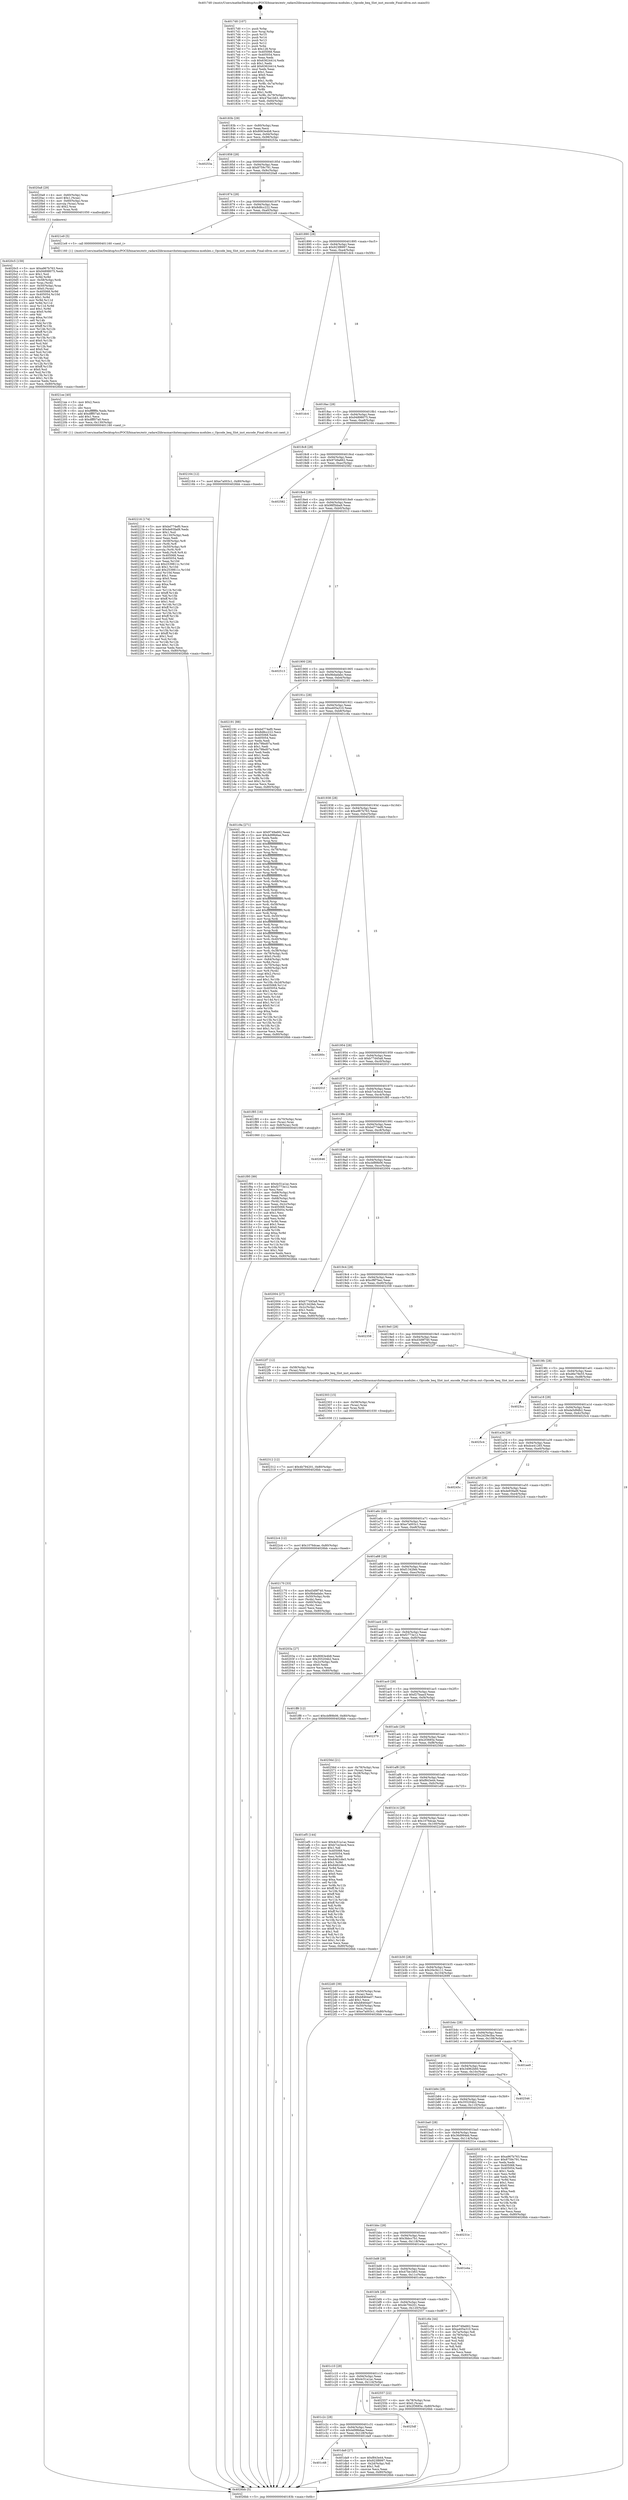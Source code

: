 digraph "0x4017d0" {
  label = "0x4017d0 (/mnt/c/Users/mathe/Desktop/tcc/POCII/binaries/extr_radare2librasmarchxtensagnuxtensa-modules.c_Opcode_beq_Slot_inst_encode_Final-ollvm.out::main(0))"
  labelloc = "t"
  node[shape=record]

  Entry [label="",width=0.3,height=0.3,shape=circle,fillcolor=black,style=filled]
  "0x40183b" [label="{
     0x40183b [29]\l
     | [instrs]\l
     &nbsp;&nbsp;0x40183b \<+3\>: mov -0x80(%rbp),%eax\l
     &nbsp;&nbsp;0x40183e \<+2\>: mov %eax,%ecx\l
     &nbsp;&nbsp;0x401840 \<+6\>: sub $0x8063e4b8,%ecx\l
     &nbsp;&nbsp;0x401846 \<+6\>: mov %eax,-0x94(%rbp)\l
     &nbsp;&nbsp;0x40184c \<+6\>: mov %ecx,-0x98(%rbp)\l
     &nbsp;&nbsp;0x401852 \<+6\>: je 000000000040253a \<main+0xd6a\>\l
  }"]
  "0x40253a" [label="{
     0x40253a\l
  }", style=dashed]
  "0x401858" [label="{
     0x401858 [28]\l
     | [instrs]\l
     &nbsp;&nbsp;0x401858 \<+5\>: jmp 000000000040185d \<main+0x8d\>\l
     &nbsp;&nbsp;0x40185d \<+6\>: mov -0x94(%rbp),%eax\l
     &nbsp;&nbsp;0x401863 \<+5\>: sub $0x8759c791,%eax\l
     &nbsp;&nbsp;0x401868 \<+6\>: mov %eax,-0x9c(%rbp)\l
     &nbsp;&nbsp;0x40186e \<+6\>: je 00000000004020a8 \<main+0x8d8\>\l
  }"]
  Exit [label="",width=0.3,height=0.3,shape=circle,fillcolor=black,style=filled,peripheries=2]
  "0x4020a8" [label="{
     0x4020a8 [29]\l
     | [instrs]\l
     &nbsp;&nbsp;0x4020a8 \<+4\>: mov -0x60(%rbp),%rax\l
     &nbsp;&nbsp;0x4020ac \<+6\>: movl $0x1,(%rax)\l
     &nbsp;&nbsp;0x4020b2 \<+4\>: mov -0x60(%rbp),%rax\l
     &nbsp;&nbsp;0x4020b6 \<+3\>: movslq (%rax),%rax\l
     &nbsp;&nbsp;0x4020b9 \<+4\>: shl $0x2,%rax\l
     &nbsp;&nbsp;0x4020bd \<+3\>: mov %rax,%rdi\l
     &nbsp;&nbsp;0x4020c0 \<+5\>: call 0000000000401050 \<malloc@plt\>\l
     | [calls]\l
     &nbsp;&nbsp;0x401050 \{1\} (unknown)\l
  }"]
  "0x401874" [label="{
     0x401874 [28]\l
     | [instrs]\l
     &nbsp;&nbsp;0x401874 \<+5\>: jmp 0000000000401879 \<main+0xa9\>\l
     &nbsp;&nbsp;0x401879 \<+6\>: mov -0x94(%rbp),%eax\l
     &nbsp;&nbsp;0x40187f \<+5\>: sub $0x8d8cc222,%eax\l
     &nbsp;&nbsp;0x401884 \<+6\>: mov %eax,-0xa0(%rbp)\l
     &nbsp;&nbsp;0x40188a \<+6\>: je 00000000004021e9 \<main+0xa19\>\l
  }"]
  "0x402312" [label="{
     0x402312 [12]\l
     | [instrs]\l
     &nbsp;&nbsp;0x402312 \<+7\>: movl $0x4b794201,-0x80(%rbp)\l
     &nbsp;&nbsp;0x402319 \<+5\>: jmp 00000000004026bb \<main+0xeeb\>\l
  }"]
  "0x4021e9" [label="{
     0x4021e9 [5]\l
     | [instrs]\l
     &nbsp;&nbsp;0x4021e9 \<+5\>: call 0000000000401160 \<next_i\>\l
     | [calls]\l
     &nbsp;&nbsp;0x401160 \{1\} (/mnt/c/Users/mathe/Desktop/tcc/POCII/binaries/extr_radare2librasmarchxtensagnuxtensa-modules.c_Opcode_beq_Slot_inst_encode_Final-ollvm.out::next_i)\l
  }"]
  "0x401890" [label="{
     0x401890 [28]\l
     | [instrs]\l
     &nbsp;&nbsp;0x401890 \<+5\>: jmp 0000000000401895 \<main+0xc5\>\l
     &nbsp;&nbsp;0x401895 \<+6\>: mov -0x94(%rbp),%eax\l
     &nbsp;&nbsp;0x40189b \<+5\>: sub $0x923f8997,%eax\l
     &nbsp;&nbsp;0x4018a0 \<+6\>: mov %eax,-0xa4(%rbp)\l
     &nbsp;&nbsp;0x4018a6 \<+6\>: je 0000000000401dc4 \<main+0x5f4\>\l
  }"]
  "0x402303" [label="{
     0x402303 [15]\l
     | [instrs]\l
     &nbsp;&nbsp;0x402303 \<+4\>: mov -0x58(%rbp),%rax\l
     &nbsp;&nbsp;0x402307 \<+3\>: mov (%rax),%rax\l
     &nbsp;&nbsp;0x40230a \<+3\>: mov %rax,%rdi\l
     &nbsp;&nbsp;0x40230d \<+5\>: call 0000000000401030 \<free@plt\>\l
     | [calls]\l
     &nbsp;&nbsp;0x401030 \{1\} (unknown)\l
  }"]
  "0x401dc4" [label="{
     0x401dc4\l
  }", style=dashed]
  "0x4018ac" [label="{
     0x4018ac [28]\l
     | [instrs]\l
     &nbsp;&nbsp;0x4018ac \<+5\>: jmp 00000000004018b1 \<main+0xe1\>\l
     &nbsp;&nbsp;0x4018b1 \<+6\>: mov -0x94(%rbp),%eax\l
     &nbsp;&nbsp;0x4018b7 \<+5\>: sub $0x94898075,%eax\l
     &nbsp;&nbsp;0x4018bc \<+6\>: mov %eax,-0xa8(%rbp)\l
     &nbsp;&nbsp;0x4018c2 \<+6\>: je 0000000000402164 \<main+0x994\>\l
  }"]
  "0x402216" [label="{
     0x402216 [174]\l
     | [instrs]\l
     &nbsp;&nbsp;0x402216 \<+5\>: mov $0xbd774ef0,%ecx\l
     &nbsp;&nbsp;0x40221b \<+5\>: mov $0xde93fad9,%edx\l
     &nbsp;&nbsp;0x402220 \<+3\>: mov $0x1,%sil\l
     &nbsp;&nbsp;0x402223 \<+6\>: mov -0x130(%rbp),%edi\l
     &nbsp;&nbsp;0x402229 \<+3\>: imul %eax,%edi\l
     &nbsp;&nbsp;0x40222c \<+4\>: mov -0x58(%rbp),%r8\l
     &nbsp;&nbsp;0x402230 \<+3\>: mov (%r8),%r8\l
     &nbsp;&nbsp;0x402233 \<+4\>: mov -0x50(%rbp),%r9\l
     &nbsp;&nbsp;0x402237 \<+3\>: movslq (%r9),%r9\l
     &nbsp;&nbsp;0x40223a \<+4\>: mov %edi,(%r8,%r9,4)\l
     &nbsp;&nbsp;0x40223e \<+7\>: mov 0x405068,%eax\l
     &nbsp;&nbsp;0x402245 \<+7\>: mov 0x405054,%edi\l
     &nbsp;&nbsp;0x40224c \<+3\>: mov %eax,%r10d\l
     &nbsp;&nbsp;0x40224f \<+7\>: sub $0x2539811c,%r10d\l
     &nbsp;&nbsp;0x402256 \<+4\>: sub $0x1,%r10d\l
     &nbsp;&nbsp;0x40225a \<+7\>: add $0x2539811c,%r10d\l
     &nbsp;&nbsp;0x402261 \<+4\>: imul %r10d,%eax\l
     &nbsp;&nbsp;0x402265 \<+3\>: and $0x1,%eax\l
     &nbsp;&nbsp;0x402268 \<+3\>: cmp $0x0,%eax\l
     &nbsp;&nbsp;0x40226b \<+4\>: sete %r11b\l
     &nbsp;&nbsp;0x40226f \<+3\>: cmp $0xa,%edi\l
     &nbsp;&nbsp;0x402272 \<+3\>: setl %bl\l
     &nbsp;&nbsp;0x402275 \<+3\>: mov %r11b,%r14b\l
     &nbsp;&nbsp;0x402278 \<+4\>: xor $0xff,%r14b\l
     &nbsp;&nbsp;0x40227c \<+3\>: mov %bl,%r15b\l
     &nbsp;&nbsp;0x40227f \<+4\>: xor $0xff,%r15b\l
     &nbsp;&nbsp;0x402283 \<+4\>: xor $0x1,%sil\l
     &nbsp;&nbsp;0x402287 \<+3\>: mov %r14b,%r12b\l
     &nbsp;&nbsp;0x40228a \<+4\>: and $0xff,%r12b\l
     &nbsp;&nbsp;0x40228e \<+3\>: and %sil,%r11b\l
     &nbsp;&nbsp;0x402291 \<+3\>: mov %r15b,%r13b\l
     &nbsp;&nbsp;0x402294 \<+4\>: and $0xff,%r13b\l
     &nbsp;&nbsp;0x402298 \<+3\>: and %sil,%bl\l
     &nbsp;&nbsp;0x40229b \<+3\>: or %r11b,%r12b\l
     &nbsp;&nbsp;0x40229e \<+3\>: or %bl,%r13b\l
     &nbsp;&nbsp;0x4022a1 \<+3\>: xor %r13b,%r12b\l
     &nbsp;&nbsp;0x4022a4 \<+3\>: or %r15b,%r14b\l
     &nbsp;&nbsp;0x4022a7 \<+4\>: xor $0xff,%r14b\l
     &nbsp;&nbsp;0x4022ab \<+4\>: or $0x1,%sil\l
     &nbsp;&nbsp;0x4022af \<+3\>: and %sil,%r14b\l
     &nbsp;&nbsp;0x4022b2 \<+3\>: or %r14b,%r12b\l
     &nbsp;&nbsp;0x4022b5 \<+4\>: test $0x1,%r12b\l
     &nbsp;&nbsp;0x4022b9 \<+3\>: cmovne %edx,%ecx\l
     &nbsp;&nbsp;0x4022bc \<+3\>: mov %ecx,-0x80(%rbp)\l
     &nbsp;&nbsp;0x4022bf \<+5\>: jmp 00000000004026bb \<main+0xeeb\>\l
  }"]
  "0x402164" [label="{
     0x402164 [12]\l
     | [instrs]\l
     &nbsp;&nbsp;0x402164 \<+7\>: movl $0xe7a003c1,-0x80(%rbp)\l
     &nbsp;&nbsp;0x40216b \<+5\>: jmp 00000000004026bb \<main+0xeeb\>\l
  }"]
  "0x4018c8" [label="{
     0x4018c8 [28]\l
     | [instrs]\l
     &nbsp;&nbsp;0x4018c8 \<+5\>: jmp 00000000004018cd \<main+0xfd\>\l
     &nbsp;&nbsp;0x4018cd \<+6\>: mov -0x94(%rbp),%eax\l
     &nbsp;&nbsp;0x4018d3 \<+5\>: sub $0x9749a662,%eax\l
     &nbsp;&nbsp;0x4018d8 \<+6\>: mov %eax,-0xac(%rbp)\l
     &nbsp;&nbsp;0x4018de \<+6\>: je 0000000000402582 \<main+0xdb2\>\l
  }"]
  "0x4021ee" [label="{
     0x4021ee [40]\l
     | [instrs]\l
     &nbsp;&nbsp;0x4021ee \<+5\>: mov $0x2,%ecx\l
     &nbsp;&nbsp;0x4021f3 \<+1\>: cltd\l
     &nbsp;&nbsp;0x4021f4 \<+2\>: idiv %ecx\l
     &nbsp;&nbsp;0x4021f6 \<+6\>: imul $0xfffffffe,%edx,%ecx\l
     &nbsp;&nbsp;0x4021fc \<+6\>: add $0xdfff07a0,%ecx\l
     &nbsp;&nbsp;0x402202 \<+3\>: add $0x1,%ecx\l
     &nbsp;&nbsp;0x402205 \<+6\>: sub $0xdfff07a0,%ecx\l
     &nbsp;&nbsp;0x40220b \<+6\>: mov %ecx,-0x130(%rbp)\l
     &nbsp;&nbsp;0x402211 \<+5\>: call 0000000000401160 \<next_i\>\l
     | [calls]\l
     &nbsp;&nbsp;0x401160 \{1\} (/mnt/c/Users/mathe/Desktop/tcc/POCII/binaries/extr_radare2librasmarchxtensagnuxtensa-modules.c_Opcode_beq_Slot_inst_encode_Final-ollvm.out::next_i)\l
  }"]
  "0x402582" [label="{
     0x402582\l
  }", style=dashed]
  "0x4018e4" [label="{
     0x4018e4 [28]\l
     | [instrs]\l
     &nbsp;&nbsp;0x4018e4 \<+5\>: jmp 00000000004018e9 \<main+0x119\>\l
     &nbsp;&nbsp;0x4018e9 \<+6\>: mov -0x94(%rbp),%eax\l
     &nbsp;&nbsp;0x4018ef \<+5\>: sub $0x98f5bba9,%eax\l
     &nbsp;&nbsp;0x4018f4 \<+6\>: mov %eax,-0xb0(%rbp)\l
     &nbsp;&nbsp;0x4018fa \<+6\>: je 0000000000402513 \<main+0xd43\>\l
  }"]
  "0x4020c5" [label="{
     0x4020c5 [159]\l
     | [instrs]\l
     &nbsp;&nbsp;0x4020c5 \<+5\>: mov $0xa967b763,%ecx\l
     &nbsp;&nbsp;0x4020ca \<+5\>: mov $0x94898075,%edx\l
     &nbsp;&nbsp;0x4020cf \<+3\>: mov $0x1,%sil\l
     &nbsp;&nbsp;0x4020d2 \<+3\>: xor %r8d,%r8d\l
     &nbsp;&nbsp;0x4020d5 \<+4\>: mov -0x58(%rbp),%rdi\l
     &nbsp;&nbsp;0x4020d9 \<+3\>: mov %rax,(%rdi)\l
     &nbsp;&nbsp;0x4020dc \<+4\>: mov -0x50(%rbp),%rax\l
     &nbsp;&nbsp;0x4020e0 \<+6\>: movl $0x0,(%rax)\l
     &nbsp;&nbsp;0x4020e6 \<+8\>: mov 0x405068,%r9d\l
     &nbsp;&nbsp;0x4020ee \<+8\>: mov 0x405054,%r10d\l
     &nbsp;&nbsp;0x4020f6 \<+4\>: sub $0x1,%r8d\l
     &nbsp;&nbsp;0x4020fa \<+3\>: mov %r9d,%r11d\l
     &nbsp;&nbsp;0x4020fd \<+3\>: add %r8d,%r11d\l
     &nbsp;&nbsp;0x402100 \<+4\>: imul %r11d,%r9d\l
     &nbsp;&nbsp;0x402104 \<+4\>: and $0x1,%r9d\l
     &nbsp;&nbsp;0x402108 \<+4\>: cmp $0x0,%r9d\l
     &nbsp;&nbsp;0x40210c \<+3\>: sete %bl\l
     &nbsp;&nbsp;0x40210f \<+4\>: cmp $0xa,%r10d\l
     &nbsp;&nbsp;0x402113 \<+4\>: setl %r14b\l
     &nbsp;&nbsp;0x402117 \<+3\>: mov %bl,%r15b\l
     &nbsp;&nbsp;0x40211a \<+4\>: xor $0xff,%r15b\l
     &nbsp;&nbsp;0x40211e \<+3\>: mov %r14b,%r12b\l
     &nbsp;&nbsp;0x402121 \<+4\>: xor $0xff,%r12b\l
     &nbsp;&nbsp;0x402125 \<+4\>: xor $0x0,%sil\l
     &nbsp;&nbsp;0x402129 \<+3\>: mov %r15b,%r13b\l
     &nbsp;&nbsp;0x40212c \<+4\>: and $0x0,%r13b\l
     &nbsp;&nbsp;0x402130 \<+3\>: and %sil,%bl\l
     &nbsp;&nbsp;0x402133 \<+3\>: mov %r12b,%al\l
     &nbsp;&nbsp;0x402136 \<+2\>: and $0x0,%al\l
     &nbsp;&nbsp;0x402138 \<+3\>: and %sil,%r14b\l
     &nbsp;&nbsp;0x40213b \<+3\>: or %bl,%r13b\l
     &nbsp;&nbsp;0x40213e \<+3\>: or %r14b,%al\l
     &nbsp;&nbsp;0x402141 \<+3\>: xor %al,%r13b\l
     &nbsp;&nbsp;0x402144 \<+3\>: or %r12b,%r15b\l
     &nbsp;&nbsp;0x402147 \<+4\>: xor $0xff,%r15b\l
     &nbsp;&nbsp;0x40214b \<+4\>: or $0x0,%sil\l
     &nbsp;&nbsp;0x40214f \<+3\>: and %sil,%r15b\l
     &nbsp;&nbsp;0x402152 \<+3\>: or %r15b,%r13b\l
     &nbsp;&nbsp;0x402155 \<+4\>: test $0x1,%r13b\l
     &nbsp;&nbsp;0x402159 \<+3\>: cmovne %edx,%ecx\l
     &nbsp;&nbsp;0x40215c \<+3\>: mov %ecx,-0x80(%rbp)\l
     &nbsp;&nbsp;0x40215f \<+5\>: jmp 00000000004026bb \<main+0xeeb\>\l
  }"]
  "0x402513" [label="{
     0x402513\l
  }", style=dashed]
  "0x401900" [label="{
     0x401900 [28]\l
     | [instrs]\l
     &nbsp;&nbsp;0x401900 \<+5\>: jmp 0000000000401905 \<main+0x135\>\l
     &nbsp;&nbsp;0x401905 \<+6\>: mov -0x94(%rbp),%eax\l
     &nbsp;&nbsp;0x40190b \<+5\>: sub $0x9bdadabc,%eax\l
     &nbsp;&nbsp;0x401910 \<+6\>: mov %eax,-0xb4(%rbp)\l
     &nbsp;&nbsp;0x401916 \<+6\>: je 0000000000402191 \<main+0x9c1\>\l
  }"]
  "0x401f95" [label="{
     0x401f95 [99]\l
     | [instrs]\l
     &nbsp;&nbsp;0x401f95 \<+5\>: mov $0x4c51a1ac,%ecx\l
     &nbsp;&nbsp;0x401f9a \<+5\>: mov $0xf2773e12,%edx\l
     &nbsp;&nbsp;0x401f9f \<+2\>: xor %esi,%esi\l
     &nbsp;&nbsp;0x401fa1 \<+4\>: mov -0x68(%rbp),%rdi\l
     &nbsp;&nbsp;0x401fa5 \<+2\>: mov %eax,(%rdi)\l
     &nbsp;&nbsp;0x401fa7 \<+4\>: mov -0x68(%rbp),%rdi\l
     &nbsp;&nbsp;0x401fab \<+2\>: mov (%rdi),%eax\l
     &nbsp;&nbsp;0x401fad \<+3\>: mov %eax,-0x2c(%rbp)\l
     &nbsp;&nbsp;0x401fb0 \<+7\>: mov 0x405068,%eax\l
     &nbsp;&nbsp;0x401fb7 \<+8\>: mov 0x405054,%r8d\l
     &nbsp;&nbsp;0x401fbf \<+3\>: sub $0x1,%esi\l
     &nbsp;&nbsp;0x401fc2 \<+3\>: mov %eax,%r9d\l
     &nbsp;&nbsp;0x401fc5 \<+3\>: add %esi,%r9d\l
     &nbsp;&nbsp;0x401fc8 \<+4\>: imul %r9d,%eax\l
     &nbsp;&nbsp;0x401fcc \<+3\>: and $0x1,%eax\l
     &nbsp;&nbsp;0x401fcf \<+3\>: cmp $0x0,%eax\l
     &nbsp;&nbsp;0x401fd2 \<+4\>: sete %r10b\l
     &nbsp;&nbsp;0x401fd6 \<+4\>: cmp $0xa,%r8d\l
     &nbsp;&nbsp;0x401fda \<+4\>: setl %r11b\l
     &nbsp;&nbsp;0x401fde \<+3\>: mov %r10b,%bl\l
     &nbsp;&nbsp;0x401fe1 \<+3\>: and %r11b,%bl\l
     &nbsp;&nbsp;0x401fe4 \<+3\>: xor %r11b,%r10b\l
     &nbsp;&nbsp;0x401fe7 \<+3\>: or %r10b,%bl\l
     &nbsp;&nbsp;0x401fea \<+3\>: test $0x1,%bl\l
     &nbsp;&nbsp;0x401fed \<+3\>: cmovne %edx,%ecx\l
     &nbsp;&nbsp;0x401ff0 \<+3\>: mov %ecx,-0x80(%rbp)\l
     &nbsp;&nbsp;0x401ff3 \<+5\>: jmp 00000000004026bb \<main+0xeeb\>\l
  }"]
  "0x402191" [label="{
     0x402191 [88]\l
     | [instrs]\l
     &nbsp;&nbsp;0x402191 \<+5\>: mov $0xbd774ef0,%eax\l
     &nbsp;&nbsp;0x402196 \<+5\>: mov $0x8d8cc222,%ecx\l
     &nbsp;&nbsp;0x40219b \<+7\>: mov 0x405068,%edx\l
     &nbsp;&nbsp;0x4021a2 \<+7\>: mov 0x405054,%esi\l
     &nbsp;&nbsp;0x4021a9 \<+2\>: mov %edx,%edi\l
     &nbsp;&nbsp;0x4021ab \<+6\>: add $0x79fed07a,%edi\l
     &nbsp;&nbsp;0x4021b1 \<+3\>: sub $0x1,%edi\l
     &nbsp;&nbsp;0x4021b4 \<+6\>: sub $0x79fed07a,%edi\l
     &nbsp;&nbsp;0x4021ba \<+3\>: imul %edi,%edx\l
     &nbsp;&nbsp;0x4021bd \<+3\>: and $0x1,%edx\l
     &nbsp;&nbsp;0x4021c0 \<+3\>: cmp $0x0,%edx\l
     &nbsp;&nbsp;0x4021c3 \<+4\>: sete %r8b\l
     &nbsp;&nbsp;0x4021c7 \<+3\>: cmp $0xa,%esi\l
     &nbsp;&nbsp;0x4021ca \<+4\>: setl %r9b\l
     &nbsp;&nbsp;0x4021ce \<+3\>: mov %r8b,%r10b\l
     &nbsp;&nbsp;0x4021d1 \<+3\>: and %r9b,%r10b\l
     &nbsp;&nbsp;0x4021d4 \<+3\>: xor %r9b,%r8b\l
     &nbsp;&nbsp;0x4021d7 \<+3\>: or %r8b,%r10b\l
     &nbsp;&nbsp;0x4021da \<+4\>: test $0x1,%r10b\l
     &nbsp;&nbsp;0x4021de \<+3\>: cmovne %ecx,%eax\l
     &nbsp;&nbsp;0x4021e1 \<+3\>: mov %eax,-0x80(%rbp)\l
     &nbsp;&nbsp;0x4021e4 \<+5\>: jmp 00000000004026bb \<main+0xeeb\>\l
  }"]
  "0x40191c" [label="{
     0x40191c [28]\l
     | [instrs]\l
     &nbsp;&nbsp;0x40191c \<+5\>: jmp 0000000000401921 \<main+0x151\>\l
     &nbsp;&nbsp;0x401921 \<+6\>: mov -0x94(%rbp),%eax\l
     &nbsp;&nbsp;0x401927 \<+5\>: sub $0xa405a310,%eax\l
     &nbsp;&nbsp;0x40192c \<+6\>: mov %eax,-0xb8(%rbp)\l
     &nbsp;&nbsp;0x401932 \<+6\>: je 0000000000401c9a \<main+0x4ca\>\l
  }"]
  "0x401c48" [label="{
     0x401c48\l
  }", style=dashed]
  "0x401c9a" [label="{
     0x401c9a [271]\l
     | [instrs]\l
     &nbsp;&nbsp;0x401c9a \<+5\>: mov $0x9749a662,%eax\l
     &nbsp;&nbsp;0x401c9f \<+5\>: mov $0x4d98b6ae,%ecx\l
     &nbsp;&nbsp;0x401ca4 \<+2\>: xor %edx,%edx\l
     &nbsp;&nbsp;0x401ca6 \<+3\>: mov %rsp,%rsi\l
     &nbsp;&nbsp;0x401ca9 \<+4\>: add $0xfffffffffffffff0,%rsi\l
     &nbsp;&nbsp;0x401cad \<+3\>: mov %rsi,%rsp\l
     &nbsp;&nbsp;0x401cb0 \<+4\>: mov %rsi,-0x78(%rbp)\l
     &nbsp;&nbsp;0x401cb4 \<+3\>: mov %rsp,%rsi\l
     &nbsp;&nbsp;0x401cb7 \<+4\>: add $0xfffffffffffffff0,%rsi\l
     &nbsp;&nbsp;0x401cbb \<+3\>: mov %rsi,%rsp\l
     &nbsp;&nbsp;0x401cbe \<+3\>: mov %rsp,%rdi\l
     &nbsp;&nbsp;0x401cc1 \<+4\>: add $0xfffffffffffffff0,%rdi\l
     &nbsp;&nbsp;0x401cc5 \<+3\>: mov %rdi,%rsp\l
     &nbsp;&nbsp;0x401cc8 \<+4\>: mov %rdi,-0x70(%rbp)\l
     &nbsp;&nbsp;0x401ccc \<+3\>: mov %rsp,%rdi\l
     &nbsp;&nbsp;0x401ccf \<+4\>: add $0xfffffffffffffff0,%rdi\l
     &nbsp;&nbsp;0x401cd3 \<+3\>: mov %rdi,%rsp\l
     &nbsp;&nbsp;0x401cd6 \<+4\>: mov %rdi,-0x68(%rbp)\l
     &nbsp;&nbsp;0x401cda \<+3\>: mov %rsp,%rdi\l
     &nbsp;&nbsp;0x401cdd \<+4\>: add $0xfffffffffffffff0,%rdi\l
     &nbsp;&nbsp;0x401ce1 \<+3\>: mov %rdi,%rsp\l
     &nbsp;&nbsp;0x401ce4 \<+4\>: mov %rdi,-0x60(%rbp)\l
     &nbsp;&nbsp;0x401ce8 \<+3\>: mov %rsp,%rdi\l
     &nbsp;&nbsp;0x401ceb \<+4\>: add $0xfffffffffffffff0,%rdi\l
     &nbsp;&nbsp;0x401cef \<+3\>: mov %rdi,%rsp\l
     &nbsp;&nbsp;0x401cf2 \<+4\>: mov %rdi,-0x58(%rbp)\l
     &nbsp;&nbsp;0x401cf6 \<+3\>: mov %rsp,%rdi\l
     &nbsp;&nbsp;0x401cf9 \<+4\>: add $0xfffffffffffffff0,%rdi\l
     &nbsp;&nbsp;0x401cfd \<+3\>: mov %rdi,%rsp\l
     &nbsp;&nbsp;0x401d00 \<+4\>: mov %rdi,-0x50(%rbp)\l
     &nbsp;&nbsp;0x401d04 \<+3\>: mov %rsp,%rdi\l
     &nbsp;&nbsp;0x401d07 \<+4\>: add $0xfffffffffffffff0,%rdi\l
     &nbsp;&nbsp;0x401d0b \<+3\>: mov %rdi,%rsp\l
     &nbsp;&nbsp;0x401d0e \<+4\>: mov %rdi,-0x48(%rbp)\l
     &nbsp;&nbsp;0x401d12 \<+3\>: mov %rsp,%rdi\l
     &nbsp;&nbsp;0x401d15 \<+4\>: add $0xfffffffffffffff0,%rdi\l
     &nbsp;&nbsp;0x401d19 \<+3\>: mov %rdi,%rsp\l
     &nbsp;&nbsp;0x401d1c \<+4\>: mov %rdi,-0x40(%rbp)\l
     &nbsp;&nbsp;0x401d20 \<+3\>: mov %rsp,%rdi\l
     &nbsp;&nbsp;0x401d23 \<+4\>: add $0xfffffffffffffff0,%rdi\l
     &nbsp;&nbsp;0x401d27 \<+3\>: mov %rdi,%rsp\l
     &nbsp;&nbsp;0x401d2a \<+4\>: mov %rdi,-0x38(%rbp)\l
     &nbsp;&nbsp;0x401d2e \<+4\>: mov -0x78(%rbp),%rdi\l
     &nbsp;&nbsp;0x401d32 \<+6\>: movl $0x0,(%rdi)\l
     &nbsp;&nbsp;0x401d38 \<+7\>: mov -0x84(%rbp),%r8d\l
     &nbsp;&nbsp;0x401d3f \<+3\>: mov %r8d,(%rsi)\l
     &nbsp;&nbsp;0x401d42 \<+4\>: mov -0x70(%rbp),%rdi\l
     &nbsp;&nbsp;0x401d46 \<+7\>: mov -0x90(%rbp),%r9\l
     &nbsp;&nbsp;0x401d4d \<+3\>: mov %r9,(%rdi)\l
     &nbsp;&nbsp;0x401d50 \<+3\>: cmpl $0x2,(%rsi)\l
     &nbsp;&nbsp;0x401d53 \<+4\>: setne %r10b\l
     &nbsp;&nbsp;0x401d57 \<+4\>: and $0x1,%r10b\l
     &nbsp;&nbsp;0x401d5b \<+4\>: mov %r10b,-0x2d(%rbp)\l
     &nbsp;&nbsp;0x401d5f \<+8\>: mov 0x405068,%r11d\l
     &nbsp;&nbsp;0x401d67 \<+7\>: mov 0x405054,%ebx\l
     &nbsp;&nbsp;0x401d6e \<+3\>: sub $0x1,%edx\l
     &nbsp;&nbsp;0x401d71 \<+3\>: mov %r11d,%r14d\l
     &nbsp;&nbsp;0x401d74 \<+3\>: add %edx,%r14d\l
     &nbsp;&nbsp;0x401d77 \<+4\>: imul %r14d,%r11d\l
     &nbsp;&nbsp;0x401d7b \<+4\>: and $0x1,%r11d\l
     &nbsp;&nbsp;0x401d7f \<+4\>: cmp $0x0,%r11d\l
     &nbsp;&nbsp;0x401d83 \<+4\>: sete %r10b\l
     &nbsp;&nbsp;0x401d87 \<+3\>: cmp $0xa,%ebx\l
     &nbsp;&nbsp;0x401d8a \<+4\>: setl %r15b\l
     &nbsp;&nbsp;0x401d8e \<+3\>: mov %r10b,%r12b\l
     &nbsp;&nbsp;0x401d91 \<+3\>: and %r15b,%r12b\l
     &nbsp;&nbsp;0x401d94 \<+3\>: xor %r15b,%r10b\l
     &nbsp;&nbsp;0x401d97 \<+3\>: or %r10b,%r12b\l
     &nbsp;&nbsp;0x401d9a \<+4\>: test $0x1,%r12b\l
     &nbsp;&nbsp;0x401d9e \<+3\>: cmovne %ecx,%eax\l
     &nbsp;&nbsp;0x401da1 \<+3\>: mov %eax,-0x80(%rbp)\l
     &nbsp;&nbsp;0x401da4 \<+5\>: jmp 00000000004026bb \<main+0xeeb\>\l
  }"]
  "0x401938" [label="{
     0x401938 [28]\l
     | [instrs]\l
     &nbsp;&nbsp;0x401938 \<+5\>: jmp 000000000040193d \<main+0x16d\>\l
     &nbsp;&nbsp;0x40193d \<+6\>: mov -0x94(%rbp),%eax\l
     &nbsp;&nbsp;0x401943 \<+5\>: sub $0xa967b763,%eax\l
     &nbsp;&nbsp;0x401948 \<+6\>: mov %eax,-0xbc(%rbp)\l
     &nbsp;&nbsp;0x40194e \<+6\>: je 000000000040260c \<main+0xe3c\>\l
  }"]
  "0x401da9" [label="{
     0x401da9 [27]\l
     | [instrs]\l
     &nbsp;&nbsp;0x401da9 \<+5\>: mov $0xf843e44,%eax\l
     &nbsp;&nbsp;0x401dae \<+5\>: mov $0x923f8997,%ecx\l
     &nbsp;&nbsp;0x401db3 \<+3\>: mov -0x2d(%rbp),%dl\l
     &nbsp;&nbsp;0x401db6 \<+3\>: test $0x1,%dl\l
     &nbsp;&nbsp;0x401db9 \<+3\>: cmovne %ecx,%eax\l
     &nbsp;&nbsp;0x401dbc \<+3\>: mov %eax,-0x80(%rbp)\l
     &nbsp;&nbsp;0x401dbf \<+5\>: jmp 00000000004026bb \<main+0xeeb\>\l
  }"]
  "0x40260c" [label="{
     0x40260c\l
  }", style=dashed]
  "0x401954" [label="{
     0x401954 [28]\l
     | [instrs]\l
     &nbsp;&nbsp;0x401954 \<+5\>: jmp 0000000000401959 \<main+0x189\>\l
     &nbsp;&nbsp;0x401959 \<+6\>: mov -0x94(%rbp),%eax\l
     &nbsp;&nbsp;0x40195f \<+5\>: sub $0xb77d45a8,%eax\l
     &nbsp;&nbsp;0x401964 \<+6\>: mov %eax,-0xc0(%rbp)\l
     &nbsp;&nbsp;0x40196a \<+6\>: je 000000000040201f \<main+0x84f\>\l
  }"]
  "0x401c2c" [label="{
     0x401c2c [28]\l
     | [instrs]\l
     &nbsp;&nbsp;0x401c2c \<+5\>: jmp 0000000000401c31 \<main+0x461\>\l
     &nbsp;&nbsp;0x401c31 \<+6\>: mov -0x94(%rbp),%eax\l
     &nbsp;&nbsp;0x401c37 \<+5\>: sub $0x4d98b6ae,%eax\l
     &nbsp;&nbsp;0x401c3c \<+6\>: mov %eax,-0x128(%rbp)\l
     &nbsp;&nbsp;0x401c42 \<+6\>: je 0000000000401da9 \<main+0x5d9\>\l
  }"]
  "0x40201f" [label="{
     0x40201f\l
  }", style=dashed]
  "0x401970" [label="{
     0x401970 [28]\l
     | [instrs]\l
     &nbsp;&nbsp;0x401970 \<+5\>: jmp 0000000000401975 \<main+0x1a5\>\l
     &nbsp;&nbsp;0x401975 \<+6\>: mov -0x94(%rbp),%eax\l
     &nbsp;&nbsp;0x40197b \<+5\>: sub $0xb7ce3ecd,%eax\l
     &nbsp;&nbsp;0x401980 \<+6\>: mov %eax,-0xc4(%rbp)\l
     &nbsp;&nbsp;0x401986 \<+6\>: je 0000000000401f85 \<main+0x7b5\>\l
  }"]
  "0x4025df" [label="{
     0x4025df\l
  }", style=dashed]
  "0x401f85" [label="{
     0x401f85 [16]\l
     | [instrs]\l
     &nbsp;&nbsp;0x401f85 \<+4\>: mov -0x70(%rbp),%rax\l
     &nbsp;&nbsp;0x401f89 \<+3\>: mov (%rax),%rax\l
     &nbsp;&nbsp;0x401f8c \<+4\>: mov 0x8(%rax),%rdi\l
     &nbsp;&nbsp;0x401f90 \<+5\>: call 0000000000401060 \<atoi@plt\>\l
     | [calls]\l
     &nbsp;&nbsp;0x401060 \{1\} (unknown)\l
  }"]
  "0x40198c" [label="{
     0x40198c [28]\l
     | [instrs]\l
     &nbsp;&nbsp;0x40198c \<+5\>: jmp 0000000000401991 \<main+0x1c1\>\l
     &nbsp;&nbsp;0x401991 \<+6\>: mov -0x94(%rbp),%eax\l
     &nbsp;&nbsp;0x401997 \<+5\>: sub $0xbd774ef0,%eax\l
     &nbsp;&nbsp;0x40199c \<+6\>: mov %eax,-0xc8(%rbp)\l
     &nbsp;&nbsp;0x4019a2 \<+6\>: je 0000000000402646 \<main+0xe76\>\l
  }"]
  "0x401c10" [label="{
     0x401c10 [28]\l
     | [instrs]\l
     &nbsp;&nbsp;0x401c10 \<+5\>: jmp 0000000000401c15 \<main+0x445\>\l
     &nbsp;&nbsp;0x401c15 \<+6\>: mov -0x94(%rbp),%eax\l
     &nbsp;&nbsp;0x401c1b \<+5\>: sub $0x4c51a1ac,%eax\l
     &nbsp;&nbsp;0x401c20 \<+6\>: mov %eax,-0x124(%rbp)\l
     &nbsp;&nbsp;0x401c26 \<+6\>: je 00000000004025df \<main+0xe0f\>\l
  }"]
  "0x402646" [label="{
     0x402646\l
  }", style=dashed]
  "0x4019a8" [label="{
     0x4019a8 [28]\l
     | [instrs]\l
     &nbsp;&nbsp;0x4019a8 \<+5\>: jmp 00000000004019ad \<main+0x1dd\>\l
     &nbsp;&nbsp;0x4019ad \<+6\>: mov -0x94(%rbp),%eax\l
     &nbsp;&nbsp;0x4019b3 \<+5\>: sub $0xcbf89b06,%eax\l
     &nbsp;&nbsp;0x4019b8 \<+6\>: mov %eax,-0xcc(%rbp)\l
     &nbsp;&nbsp;0x4019be \<+6\>: je 0000000000402004 \<main+0x834\>\l
  }"]
  "0x402557" [label="{
     0x402557 [22]\l
     | [instrs]\l
     &nbsp;&nbsp;0x402557 \<+4\>: mov -0x78(%rbp),%rax\l
     &nbsp;&nbsp;0x40255b \<+6\>: movl $0x0,(%rax)\l
     &nbsp;&nbsp;0x402561 \<+7\>: movl $0x2f3685e,-0x80(%rbp)\l
     &nbsp;&nbsp;0x402568 \<+5\>: jmp 00000000004026bb \<main+0xeeb\>\l
  }"]
  "0x402004" [label="{
     0x402004 [27]\l
     | [instrs]\l
     &nbsp;&nbsp;0x402004 \<+5\>: mov $0xb77d45a8,%eax\l
     &nbsp;&nbsp;0x402009 \<+5\>: mov $0xf1342feb,%ecx\l
     &nbsp;&nbsp;0x40200e \<+3\>: mov -0x2c(%rbp),%edx\l
     &nbsp;&nbsp;0x402011 \<+3\>: cmp $0x1,%edx\l
     &nbsp;&nbsp;0x402014 \<+3\>: cmovl %ecx,%eax\l
     &nbsp;&nbsp;0x402017 \<+3\>: mov %eax,-0x80(%rbp)\l
     &nbsp;&nbsp;0x40201a \<+5\>: jmp 00000000004026bb \<main+0xeeb\>\l
  }"]
  "0x4019c4" [label="{
     0x4019c4 [28]\l
     | [instrs]\l
     &nbsp;&nbsp;0x4019c4 \<+5\>: jmp 00000000004019c9 \<main+0x1f9\>\l
     &nbsp;&nbsp;0x4019c9 \<+6\>: mov -0x94(%rbp),%eax\l
     &nbsp;&nbsp;0x4019cf \<+5\>: sub $0xcf8f7bec,%eax\l
     &nbsp;&nbsp;0x4019d4 \<+6\>: mov %eax,-0xd0(%rbp)\l
     &nbsp;&nbsp;0x4019da \<+6\>: je 0000000000402358 \<main+0xb88\>\l
  }"]
  "0x4017d0" [label="{
     0x4017d0 [107]\l
     | [instrs]\l
     &nbsp;&nbsp;0x4017d0 \<+1\>: push %rbp\l
     &nbsp;&nbsp;0x4017d1 \<+3\>: mov %rsp,%rbp\l
     &nbsp;&nbsp;0x4017d4 \<+2\>: push %r15\l
     &nbsp;&nbsp;0x4017d6 \<+2\>: push %r14\l
     &nbsp;&nbsp;0x4017d8 \<+2\>: push %r13\l
     &nbsp;&nbsp;0x4017da \<+2\>: push %r12\l
     &nbsp;&nbsp;0x4017dc \<+1\>: push %rbx\l
     &nbsp;&nbsp;0x4017dd \<+7\>: sub $0x128,%rsp\l
     &nbsp;&nbsp;0x4017e4 \<+7\>: mov 0x405068,%eax\l
     &nbsp;&nbsp;0x4017eb \<+7\>: mov 0x405054,%ecx\l
     &nbsp;&nbsp;0x4017f2 \<+2\>: mov %eax,%edx\l
     &nbsp;&nbsp;0x4017f4 \<+6\>: sub $0x63624414,%edx\l
     &nbsp;&nbsp;0x4017fa \<+3\>: sub $0x1,%edx\l
     &nbsp;&nbsp;0x4017fd \<+6\>: add $0x63624414,%edx\l
     &nbsp;&nbsp;0x401803 \<+3\>: imul %edx,%eax\l
     &nbsp;&nbsp;0x401806 \<+3\>: and $0x1,%eax\l
     &nbsp;&nbsp;0x401809 \<+3\>: cmp $0x0,%eax\l
     &nbsp;&nbsp;0x40180c \<+4\>: sete %r8b\l
     &nbsp;&nbsp;0x401810 \<+4\>: and $0x1,%r8b\l
     &nbsp;&nbsp;0x401814 \<+4\>: mov %r8b,-0x7a(%rbp)\l
     &nbsp;&nbsp;0x401818 \<+3\>: cmp $0xa,%ecx\l
     &nbsp;&nbsp;0x40181b \<+4\>: setl %r8b\l
     &nbsp;&nbsp;0x40181f \<+4\>: and $0x1,%r8b\l
     &nbsp;&nbsp;0x401823 \<+4\>: mov %r8b,-0x79(%rbp)\l
     &nbsp;&nbsp;0x401827 \<+7\>: movl $0x47be1b63,-0x80(%rbp)\l
     &nbsp;&nbsp;0x40182e \<+6\>: mov %edi,-0x84(%rbp)\l
     &nbsp;&nbsp;0x401834 \<+7\>: mov %rsi,-0x90(%rbp)\l
  }"]
  "0x402358" [label="{
     0x402358\l
  }", style=dashed]
  "0x4019e0" [label="{
     0x4019e0 [28]\l
     | [instrs]\l
     &nbsp;&nbsp;0x4019e0 \<+5\>: jmp 00000000004019e5 \<main+0x215\>\l
     &nbsp;&nbsp;0x4019e5 \<+6\>: mov -0x94(%rbp),%eax\l
     &nbsp;&nbsp;0x4019eb \<+5\>: sub $0xd3d9f740,%eax\l
     &nbsp;&nbsp;0x4019f0 \<+6\>: mov %eax,-0xd4(%rbp)\l
     &nbsp;&nbsp;0x4019f6 \<+6\>: je 00000000004022f7 \<main+0xb27\>\l
  }"]
  "0x4026bb" [label="{
     0x4026bb [5]\l
     | [instrs]\l
     &nbsp;&nbsp;0x4026bb \<+5\>: jmp 000000000040183b \<main+0x6b\>\l
  }"]
  "0x4022f7" [label="{
     0x4022f7 [12]\l
     | [instrs]\l
     &nbsp;&nbsp;0x4022f7 \<+4\>: mov -0x58(%rbp),%rax\l
     &nbsp;&nbsp;0x4022fb \<+3\>: mov (%rax),%rdi\l
     &nbsp;&nbsp;0x4022fe \<+5\>: call 00000000004015d0 \<Opcode_beq_Slot_inst_encode\>\l
     | [calls]\l
     &nbsp;&nbsp;0x4015d0 \{1\} (/mnt/c/Users/mathe/Desktop/tcc/POCII/binaries/extr_radare2librasmarchxtensagnuxtensa-modules.c_Opcode_beq_Slot_inst_encode_Final-ollvm.out::Opcode_beq_Slot_inst_encode)\l
  }"]
  "0x4019fc" [label="{
     0x4019fc [28]\l
     | [instrs]\l
     &nbsp;&nbsp;0x4019fc \<+5\>: jmp 0000000000401a01 \<main+0x231\>\l
     &nbsp;&nbsp;0x401a01 \<+6\>: mov -0x94(%rbp),%eax\l
     &nbsp;&nbsp;0x401a07 \<+5\>: sub $0xd6e79e55,%eax\l
     &nbsp;&nbsp;0x401a0c \<+6\>: mov %eax,-0xd8(%rbp)\l
     &nbsp;&nbsp;0x401a12 \<+6\>: je 00000000004023cc \<main+0xbfc\>\l
  }"]
  "0x401bf4" [label="{
     0x401bf4 [28]\l
     | [instrs]\l
     &nbsp;&nbsp;0x401bf4 \<+5\>: jmp 0000000000401bf9 \<main+0x429\>\l
     &nbsp;&nbsp;0x401bf9 \<+6\>: mov -0x94(%rbp),%eax\l
     &nbsp;&nbsp;0x401bff \<+5\>: sub $0x4b794201,%eax\l
     &nbsp;&nbsp;0x401c04 \<+6\>: mov %eax,-0x120(%rbp)\l
     &nbsp;&nbsp;0x401c0a \<+6\>: je 0000000000402557 \<main+0xd87\>\l
  }"]
  "0x4023cc" [label="{
     0x4023cc\l
  }", style=dashed]
  "0x401a18" [label="{
     0x401a18 [28]\l
     | [instrs]\l
     &nbsp;&nbsp;0x401a18 \<+5\>: jmp 0000000000401a1d \<main+0x24d\>\l
     &nbsp;&nbsp;0x401a1d \<+6\>: mov -0x94(%rbp),%eax\l
     &nbsp;&nbsp;0x401a23 \<+5\>: sub $0xda5d9db2,%eax\l
     &nbsp;&nbsp;0x401a28 \<+6\>: mov %eax,-0xdc(%rbp)\l
     &nbsp;&nbsp;0x401a2e \<+6\>: je 00000000004025c4 \<main+0xdf4\>\l
  }"]
  "0x401c6e" [label="{
     0x401c6e [44]\l
     | [instrs]\l
     &nbsp;&nbsp;0x401c6e \<+5\>: mov $0x9749a662,%eax\l
     &nbsp;&nbsp;0x401c73 \<+5\>: mov $0xa405a310,%ecx\l
     &nbsp;&nbsp;0x401c78 \<+3\>: mov -0x7a(%rbp),%dl\l
     &nbsp;&nbsp;0x401c7b \<+4\>: mov -0x79(%rbp),%sil\l
     &nbsp;&nbsp;0x401c7f \<+3\>: mov %dl,%dil\l
     &nbsp;&nbsp;0x401c82 \<+3\>: and %sil,%dil\l
     &nbsp;&nbsp;0x401c85 \<+3\>: xor %sil,%dl\l
     &nbsp;&nbsp;0x401c88 \<+3\>: or %dl,%dil\l
     &nbsp;&nbsp;0x401c8b \<+4\>: test $0x1,%dil\l
     &nbsp;&nbsp;0x401c8f \<+3\>: cmovne %ecx,%eax\l
     &nbsp;&nbsp;0x401c92 \<+3\>: mov %eax,-0x80(%rbp)\l
     &nbsp;&nbsp;0x401c95 \<+5\>: jmp 00000000004026bb \<main+0xeeb\>\l
  }"]
  "0x4025c4" [label="{
     0x4025c4\l
  }", style=dashed]
  "0x401a34" [label="{
     0x401a34 [28]\l
     | [instrs]\l
     &nbsp;&nbsp;0x401a34 \<+5\>: jmp 0000000000401a39 \<main+0x269\>\l
     &nbsp;&nbsp;0x401a39 \<+6\>: mov -0x94(%rbp),%eax\l
     &nbsp;&nbsp;0x401a3f \<+5\>: sub $0xdce41265,%eax\l
     &nbsp;&nbsp;0x401a44 \<+6\>: mov %eax,-0xe0(%rbp)\l
     &nbsp;&nbsp;0x401a4a \<+6\>: je 000000000040245c \<main+0xc8c\>\l
  }"]
  "0x401bd8" [label="{
     0x401bd8 [28]\l
     | [instrs]\l
     &nbsp;&nbsp;0x401bd8 \<+5\>: jmp 0000000000401bdd \<main+0x40d\>\l
     &nbsp;&nbsp;0x401bdd \<+6\>: mov -0x94(%rbp),%eax\l
     &nbsp;&nbsp;0x401be3 \<+5\>: sub $0x47be1b63,%eax\l
     &nbsp;&nbsp;0x401be8 \<+6\>: mov %eax,-0x11c(%rbp)\l
     &nbsp;&nbsp;0x401bee \<+6\>: je 0000000000401c6e \<main+0x49e\>\l
  }"]
  "0x40245c" [label="{
     0x40245c\l
  }", style=dashed]
  "0x401a50" [label="{
     0x401a50 [28]\l
     | [instrs]\l
     &nbsp;&nbsp;0x401a50 \<+5\>: jmp 0000000000401a55 \<main+0x285\>\l
     &nbsp;&nbsp;0x401a55 \<+6\>: mov -0x94(%rbp),%eax\l
     &nbsp;&nbsp;0x401a5b \<+5\>: sub $0xde93fad9,%eax\l
     &nbsp;&nbsp;0x401a60 \<+6\>: mov %eax,-0xe4(%rbp)\l
     &nbsp;&nbsp;0x401a66 \<+6\>: je 00000000004022c4 \<main+0xaf4\>\l
  }"]
  "0x401e4a" [label="{
     0x401e4a\l
  }", style=dashed]
  "0x4022c4" [label="{
     0x4022c4 [12]\l
     | [instrs]\l
     &nbsp;&nbsp;0x4022c4 \<+7\>: movl $0x1076dcae,-0x80(%rbp)\l
     &nbsp;&nbsp;0x4022cb \<+5\>: jmp 00000000004026bb \<main+0xeeb\>\l
  }"]
  "0x401a6c" [label="{
     0x401a6c [28]\l
     | [instrs]\l
     &nbsp;&nbsp;0x401a6c \<+5\>: jmp 0000000000401a71 \<main+0x2a1\>\l
     &nbsp;&nbsp;0x401a71 \<+6\>: mov -0x94(%rbp),%eax\l
     &nbsp;&nbsp;0x401a77 \<+5\>: sub $0xe7a003c1,%eax\l
     &nbsp;&nbsp;0x401a7c \<+6\>: mov %eax,-0xe8(%rbp)\l
     &nbsp;&nbsp;0x401a82 \<+6\>: je 0000000000402170 \<main+0x9a0\>\l
  }"]
  "0x401bbc" [label="{
     0x401bbc [28]\l
     | [instrs]\l
     &nbsp;&nbsp;0x401bbc \<+5\>: jmp 0000000000401bc1 \<main+0x3f1\>\l
     &nbsp;&nbsp;0x401bc1 \<+6\>: mov -0x94(%rbp),%eax\l
     &nbsp;&nbsp;0x401bc7 \<+5\>: sub $0x3bbcc7b1,%eax\l
     &nbsp;&nbsp;0x401bcc \<+6\>: mov %eax,-0x118(%rbp)\l
     &nbsp;&nbsp;0x401bd2 \<+6\>: je 0000000000401e4a \<main+0x67a\>\l
  }"]
  "0x402170" [label="{
     0x402170 [33]\l
     | [instrs]\l
     &nbsp;&nbsp;0x402170 \<+5\>: mov $0xd3d9f740,%eax\l
     &nbsp;&nbsp;0x402175 \<+5\>: mov $0x9bdadabc,%ecx\l
     &nbsp;&nbsp;0x40217a \<+4\>: mov -0x50(%rbp),%rdx\l
     &nbsp;&nbsp;0x40217e \<+2\>: mov (%rdx),%esi\l
     &nbsp;&nbsp;0x402180 \<+4\>: mov -0x60(%rbp),%rdx\l
     &nbsp;&nbsp;0x402184 \<+2\>: cmp (%rdx),%esi\l
     &nbsp;&nbsp;0x402186 \<+3\>: cmovl %ecx,%eax\l
     &nbsp;&nbsp;0x402189 \<+3\>: mov %eax,-0x80(%rbp)\l
     &nbsp;&nbsp;0x40218c \<+5\>: jmp 00000000004026bb \<main+0xeeb\>\l
  }"]
  "0x401a88" [label="{
     0x401a88 [28]\l
     | [instrs]\l
     &nbsp;&nbsp;0x401a88 \<+5\>: jmp 0000000000401a8d \<main+0x2bd\>\l
     &nbsp;&nbsp;0x401a8d \<+6\>: mov -0x94(%rbp),%eax\l
     &nbsp;&nbsp;0x401a93 \<+5\>: sub $0xf1342feb,%eax\l
     &nbsp;&nbsp;0x401a98 \<+6\>: mov %eax,-0xec(%rbp)\l
     &nbsp;&nbsp;0x401a9e \<+6\>: je 000000000040203a \<main+0x86a\>\l
  }"]
  "0x40231e" [label="{
     0x40231e\l
  }", style=dashed]
  "0x40203a" [label="{
     0x40203a [27]\l
     | [instrs]\l
     &nbsp;&nbsp;0x40203a \<+5\>: mov $0x8063e4b8,%eax\l
     &nbsp;&nbsp;0x40203f \<+5\>: mov $0x355204b2,%ecx\l
     &nbsp;&nbsp;0x402044 \<+3\>: mov -0x2c(%rbp),%edx\l
     &nbsp;&nbsp;0x402047 \<+3\>: cmp $0x0,%edx\l
     &nbsp;&nbsp;0x40204a \<+3\>: cmove %ecx,%eax\l
     &nbsp;&nbsp;0x40204d \<+3\>: mov %eax,-0x80(%rbp)\l
     &nbsp;&nbsp;0x402050 \<+5\>: jmp 00000000004026bb \<main+0xeeb\>\l
  }"]
  "0x401aa4" [label="{
     0x401aa4 [28]\l
     | [instrs]\l
     &nbsp;&nbsp;0x401aa4 \<+5\>: jmp 0000000000401aa9 \<main+0x2d9\>\l
     &nbsp;&nbsp;0x401aa9 \<+6\>: mov -0x94(%rbp),%eax\l
     &nbsp;&nbsp;0x401aaf \<+5\>: sub $0xf2773e12,%eax\l
     &nbsp;&nbsp;0x401ab4 \<+6\>: mov %eax,-0xf0(%rbp)\l
     &nbsp;&nbsp;0x401aba \<+6\>: je 0000000000401ff8 \<main+0x828\>\l
  }"]
  "0x401ba0" [label="{
     0x401ba0 [28]\l
     | [instrs]\l
     &nbsp;&nbsp;0x401ba0 \<+5\>: jmp 0000000000401ba5 \<main+0x3d5\>\l
     &nbsp;&nbsp;0x401ba5 \<+6\>: mov -0x94(%rbp),%eax\l
     &nbsp;&nbsp;0x401bab \<+5\>: sub $0x36d994eb,%eax\l
     &nbsp;&nbsp;0x401bb0 \<+6\>: mov %eax,-0x114(%rbp)\l
     &nbsp;&nbsp;0x401bb6 \<+6\>: je 000000000040231e \<main+0xb4e\>\l
  }"]
  "0x401ff8" [label="{
     0x401ff8 [12]\l
     | [instrs]\l
     &nbsp;&nbsp;0x401ff8 \<+7\>: movl $0xcbf89b06,-0x80(%rbp)\l
     &nbsp;&nbsp;0x401fff \<+5\>: jmp 00000000004026bb \<main+0xeeb\>\l
  }"]
  "0x401ac0" [label="{
     0x401ac0 [28]\l
     | [instrs]\l
     &nbsp;&nbsp;0x401ac0 \<+5\>: jmp 0000000000401ac5 \<main+0x2f5\>\l
     &nbsp;&nbsp;0x401ac5 \<+6\>: mov -0x94(%rbp),%eax\l
     &nbsp;&nbsp;0x401acb \<+5\>: sub $0xf27baacf,%eax\l
     &nbsp;&nbsp;0x401ad0 \<+6\>: mov %eax,-0xf4(%rbp)\l
     &nbsp;&nbsp;0x401ad6 \<+6\>: je 0000000000402379 \<main+0xba9\>\l
  }"]
  "0x402055" [label="{
     0x402055 [83]\l
     | [instrs]\l
     &nbsp;&nbsp;0x402055 \<+5\>: mov $0xa967b763,%eax\l
     &nbsp;&nbsp;0x40205a \<+5\>: mov $0x8759c791,%ecx\l
     &nbsp;&nbsp;0x40205f \<+2\>: xor %edx,%edx\l
     &nbsp;&nbsp;0x402061 \<+7\>: mov 0x405068,%esi\l
     &nbsp;&nbsp;0x402068 \<+7\>: mov 0x405054,%edi\l
     &nbsp;&nbsp;0x40206f \<+3\>: sub $0x1,%edx\l
     &nbsp;&nbsp;0x402072 \<+3\>: mov %esi,%r8d\l
     &nbsp;&nbsp;0x402075 \<+3\>: add %edx,%r8d\l
     &nbsp;&nbsp;0x402078 \<+4\>: imul %r8d,%esi\l
     &nbsp;&nbsp;0x40207c \<+3\>: and $0x1,%esi\l
     &nbsp;&nbsp;0x40207f \<+3\>: cmp $0x0,%esi\l
     &nbsp;&nbsp;0x402082 \<+4\>: sete %r9b\l
     &nbsp;&nbsp;0x402086 \<+3\>: cmp $0xa,%edi\l
     &nbsp;&nbsp;0x402089 \<+4\>: setl %r10b\l
     &nbsp;&nbsp;0x40208d \<+3\>: mov %r9b,%r11b\l
     &nbsp;&nbsp;0x402090 \<+3\>: and %r10b,%r11b\l
     &nbsp;&nbsp;0x402093 \<+3\>: xor %r10b,%r9b\l
     &nbsp;&nbsp;0x402096 \<+3\>: or %r9b,%r11b\l
     &nbsp;&nbsp;0x402099 \<+4\>: test $0x1,%r11b\l
     &nbsp;&nbsp;0x40209d \<+3\>: cmovne %ecx,%eax\l
     &nbsp;&nbsp;0x4020a0 \<+3\>: mov %eax,-0x80(%rbp)\l
     &nbsp;&nbsp;0x4020a3 \<+5\>: jmp 00000000004026bb \<main+0xeeb\>\l
  }"]
  "0x402379" [label="{
     0x402379\l
  }", style=dashed]
  "0x401adc" [label="{
     0x401adc [28]\l
     | [instrs]\l
     &nbsp;&nbsp;0x401adc \<+5\>: jmp 0000000000401ae1 \<main+0x311\>\l
     &nbsp;&nbsp;0x401ae1 \<+6\>: mov -0x94(%rbp),%eax\l
     &nbsp;&nbsp;0x401ae7 \<+5\>: sub $0x2f3685e,%eax\l
     &nbsp;&nbsp;0x401aec \<+6\>: mov %eax,-0xf8(%rbp)\l
     &nbsp;&nbsp;0x401af2 \<+6\>: je 000000000040256d \<main+0xd9d\>\l
  }"]
  "0x401b84" [label="{
     0x401b84 [28]\l
     | [instrs]\l
     &nbsp;&nbsp;0x401b84 \<+5\>: jmp 0000000000401b89 \<main+0x3b9\>\l
     &nbsp;&nbsp;0x401b89 \<+6\>: mov -0x94(%rbp),%eax\l
     &nbsp;&nbsp;0x401b8f \<+5\>: sub $0x355204b2,%eax\l
     &nbsp;&nbsp;0x401b94 \<+6\>: mov %eax,-0x110(%rbp)\l
     &nbsp;&nbsp;0x401b9a \<+6\>: je 0000000000402055 \<main+0x885\>\l
  }"]
  "0x40256d" [label="{
     0x40256d [21]\l
     | [instrs]\l
     &nbsp;&nbsp;0x40256d \<+4\>: mov -0x78(%rbp),%rax\l
     &nbsp;&nbsp;0x402571 \<+2\>: mov (%rax),%eax\l
     &nbsp;&nbsp;0x402573 \<+4\>: lea -0x28(%rbp),%rsp\l
     &nbsp;&nbsp;0x402577 \<+1\>: pop %rbx\l
     &nbsp;&nbsp;0x402578 \<+2\>: pop %r12\l
     &nbsp;&nbsp;0x40257a \<+2\>: pop %r13\l
     &nbsp;&nbsp;0x40257c \<+2\>: pop %r14\l
     &nbsp;&nbsp;0x40257e \<+2\>: pop %r15\l
     &nbsp;&nbsp;0x402580 \<+1\>: pop %rbp\l
     &nbsp;&nbsp;0x402581 \<+1\>: ret\l
  }"]
  "0x401af8" [label="{
     0x401af8 [28]\l
     | [instrs]\l
     &nbsp;&nbsp;0x401af8 \<+5\>: jmp 0000000000401afd \<main+0x32d\>\l
     &nbsp;&nbsp;0x401afd \<+6\>: mov -0x94(%rbp),%eax\l
     &nbsp;&nbsp;0x401b03 \<+5\>: sub $0xf843e44,%eax\l
     &nbsp;&nbsp;0x401b08 \<+6\>: mov %eax,-0xfc(%rbp)\l
     &nbsp;&nbsp;0x401b0e \<+6\>: je 0000000000401ef5 \<main+0x725\>\l
  }"]
  "0x402546" [label="{
     0x402546\l
  }", style=dashed]
  "0x401ef5" [label="{
     0x401ef5 [144]\l
     | [instrs]\l
     &nbsp;&nbsp;0x401ef5 \<+5\>: mov $0x4c51a1ac,%eax\l
     &nbsp;&nbsp;0x401efa \<+5\>: mov $0xb7ce3ecd,%ecx\l
     &nbsp;&nbsp;0x401eff \<+2\>: mov $0x1,%dl\l
     &nbsp;&nbsp;0x401f01 \<+7\>: mov 0x405068,%esi\l
     &nbsp;&nbsp;0x401f08 \<+7\>: mov 0x405054,%edi\l
     &nbsp;&nbsp;0x401f0f \<+3\>: mov %esi,%r8d\l
     &nbsp;&nbsp;0x401f12 \<+7\>: sub $0x8482c8e5,%r8d\l
     &nbsp;&nbsp;0x401f19 \<+4\>: sub $0x1,%r8d\l
     &nbsp;&nbsp;0x401f1d \<+7\>: add $0x8482c8e5,%r8d\l
     &nbsp;&nbsp;0x401f24 \<+4\>: imul %r8d,%esi\l
     &nbsp;&nbsp;0x401f28 \<+3\>: and $0x1,%esi\l
     &nbsp;&nbsp;0x401f2b \<+3\>: cmp $0x0,%esi\l
     &nbsp;&nbsp;0x401f2e \<+4\>: sete %r9b\l
     &nbsp;&nbsp;0x401f32 \<+3\>: cmp $0xa,%edi\l
     &nbsp;&nbsp;0x401f35 \<+4\>: setl %r10b\l
     &nbsp;&nbsp;0x401f39 \<+3\>: mov %r9b,%r11b\l
     &nbsp;&nbsp;0x401f3c \<+4\>: xor $0xff,%r11b\l
     &nbsp;&nbsp;0x401f40 \<+3\>: mov %r10b,%bl\l
     &nbsp;&nbsp;0x401f43 \<+3\>: xor $0xff,%bl\l
     &nbsp;&nbsp;0x401f46 \<+3\>: xor $0x1,%dl\l
     &nbsp;&nbsp;0x401f49 \<+3\>: mov %r11b,%r14b\l
     &nbsp;&nbsp;0x401f4c \<+4\>: and $0xff,%r14b\l
     &nbsp;&nbsp;0x401f50 \<+3\>: and %dl,%r9b\l
     &nbsp;&nbsp;0x401f53 \<+3\>: mov %bl,%r15b\l
     &nbsp;&nbsp;0x401f56 \<+4\>: and $0xff,%r15b\l
     &nbsp;&nbsp;0x401f5a \<+3\>: and %dl,%r10b\l
     &nbsp;&nbsp;0x401f5d \<+3\>: or %r9b,%r14b\l
     &nbsp;&nbsp;0x401f60 \<+3\>: or %r10b,%r15b\l
     &nbsp;&nbsp;0x401f63 \<+3\>: xor %r15b,%r14b\l
     &nbsp;&nbsp;0x401f66 \<+3\>: or %bl,%r11b\l
     &nbsp;&nbsp;0x401f69 \<+4\>: xor $0xff,%r11b\l
     &nbsp;&nbsp;0x401f6d \<+3\>: or $0x1,%dl\l
     &nbsp;&nbsp;0x401f70 \<+3\>: and %dl,%r11b\l
     &nbsp;&nbsp;0x401f73 \<+3\>: or %r11b,%r14b\l
     &nbsp;&nbsp;0x401f76 \<+4\>: test $0x1,%r14b\l
     &nbsp;&nbsp;0x401f7a \<+3\>: cmovne %ecx,%eax\l
     &nbsp;&nbsp;0x401f7d \<+3\>: mov %eax,-0x80(%rbp)\l
     &nbsp;&nbsp;0x401f80 \<+5\>: jmp 00000000004026bb \<main+0xeeb\>\l
  }"]
  "0x401b14" [label="{
     0x401b14 [28]\l
     | [instrs]\l
     &nbsp;&nbsp;0x401b14 \<+5\>: jmp 0000000000401b19 \<main+0x349\>\l
     &nbsp;&nbsp;0x401b19 \<+6\>: mov -0x94(%rbp),%eax\l
     &nbsp;&nbsp;0x401b1f \<+5\>: sub $0x1076dcae,%eax\l
     &nbsp;&nbsp;0x401b24 \<+6\>: mov %eax,-0x100(%rbp)\l
     &nbsp;&nbsp;0x401b2a \<+6\>: je 00000000004022d0 \<main+0xb00\>\l
  }"]
  "0x401b68" [label="{
     0x401b68 [28]\l
     | [instrs]\l
     &nbsp;&nbsp;0x401b68 \<+5\>: jmp 0000000000401b6d \<main+0x39d\>\l
     &nbsp;&nbsp;0x401b6d \<+6\>: mov -0x94(%rbp),%eax\l
     &nbsp;&nbsp;0x401b73 \<+5\>: sub $0x34962b60,%eax\l
     &nbsp;&nbsp;0x401b78 \<+6\>: mov %eax,-0x10c(%rbp)\l
     &nbsp;&nbsp;0x401b7e \<+6\>: je 0000000000402546 \<main+0xd76\>\l
  }"]
  "0x4022d0" [label="{
     0x4022d0 [39]\l
     | [instrs]\l
     &nbsp;&nbsp;0x4022d0 \<+4\>: mov -0x50(%rbp),%rax\l
     &nbsp;&nbsp;0x4022d4 \<+2\>: mov (%rax),%ecx\l
     &nbsp;&nbsp;0x4022d6 \<+6\>: add $0xb8464a07,%ecx\l
     &nbsp;&nbsp;0x4022dc \<+3\>: add $0x1,%ecx\l
     &nbsp;&nbsp;0x4022df \<+6\>: sub $0xb8464a07,%ecx\l
     &nbsp;&nbsp;0x4022e5 \<+4\>: mov -0x50(%rbp),%rax\l
     &nbsp;&nbsp;0x4022e9 \<+2\>: mov %ecx,(%rax)\l
     &nbsp;&nbsp;0x4022eb \<+7\>: movl $0xe7a003c1,-0x80(%rbp)\l
     &nbsp;&nbsp;0x4022f2 \<+5\>: jmp 00000000004026bb \<main+0xeeb\>\l
  }"]
  "0x401b30" [label="{
     0x401b30 [28]\l
     | [instrs]\l
     &nbsp;&nbsp;0x401b30 \<+5\>: jmp 0000000000401b35 \<main+0x365\>\l
     &nbsp;&nbsp;0x401b35 \<+6\>: mov -0x94(%rbp),%eax\l
     &nbsp;&nbsp;0x401b3b \<+5\>: sub $0x20e3b111,%eax\l
     &nbsp;&nbsp;0x401b40 \<+6\>: mov %eax,-0x104(%rbp)\l
     &nbsp;&nbsp;0x401b46 \<+6\>: je 0000000000402699 \<main+0xec9\>\l
  }"]
  "0x401ee9" [label="{
     0x401ee9\l
  }", style=dashed]
  "0x402699" [label="{
     0x402699\l
  }", style=dashed]
  "0x401b4c" [label="{
     0x401b4c [28]\l
     | [instrs]\l
     &nbsp;&nbsp;0x401b4c \<+5\>: jmp 0000000000401b51 \<main+0x381\>\l
     &nbsp;&nbsp;0x401b51 \<+6\>: mov -0x94(%rbp),%eax\l
     &nbsp;&nbsp;0x401b57 \<+5\>: sub $0x2d29e3ba,%eax\l
     &nbsp;&nbsp;0x401b5c \<+6\>: mov %eax,-0x108(%rbp)\l
     &nbsp;&nbsp;0x401b62 \<+6\>: je 0000000000401ee9 \<main+0x719\>\l
  }"]
  Entry -> "0x4017d0" [label=" 1"]
  "0x40183b" -> "0x40253a" [label=" 0"]
  "0x40183b" -> "0x401858" [label=" 20"]
  "0x40256d" -> Exit [label=" 1"]
  "0x401858" -> "0x4020a8" [label=" 1"]
  "0x401858" -> "0x401874" [label=" 19"]
  "0x402557" -> "0x4026bb" [label=" 1"]
  "0x401874" -> "0x4021e9" [label=" 1"]
  "0x401874" -> "0x401890" [label=" 18"]
  "0x402312" -> "0x4026bb" [label=" 1"]
  "0x401890" -> "0x401dc4" [label=" 0"]
  "0x401890" -> "0x4018ac" [label=" 18"]
  "0x402303" -> "0x402312" [label=" 1"]
  "0x4018ac" -> "0x402164" [label=" 1"]
  "0x4018ac" -> "0x4018c8" [label=" 17"]
  "0x4022f7" -> "0x402303" [label=" 1"]
  "0x4018c8" -> "0x402582" [label=" 0"]
  "0x4018c8" -> "0x4018e4" [label=" 17"]
  "0x4022d0" -> "0x4026bb" [label=" 1"]
  "0x4018e4" -> "0x402513" [label=" 0"]
  "0x4018e4" -> "0x401900" [label=" 17"]
  "0x4022c4" -> "0x4026bb" [label=" 1"]
  "0x401900" -> "0x402191" [label=" 1"]
  "0x401900" -> "0x40191c" [label=" 16"]
  "0x402216" -> "0x4026bb" [label=" 1"]
  "0x40191c" -> "0x401c9a" [label=" 1"]
  "0x40191c" -> "0x401938" [label=" 15"]
  "0x4021ee" -> "0x402216" [label=" 1"]
  "0x401938" -> "0x40260c" [label=" 0"]
  "0x401938" -> "0x401954" [label=" 15"]
  "0x4021e9" -> "0x4021ee" [label=" 1"]
  "0x401954" -> "0x40201f" [label=" 0"]
  "0x401954" -> "0x401970" [label=" 15"]
  "0x402170" -> "0x4026bb" [label=" 2"]
  "0x401970" -> "0x401f85" [label=" 1"]
  "0x401970" -> "0x40198c" [label=" 14"]
  "0x402164" -> "0x4026bb" [label=" 1"]
  "0x40198c" -> "0x402646" [label=" 0"]
  "0x40198c" -> "0x4019a8" [label=" 14"]
  "0x4020a8" -> "0x4020c5" [label=" 1"]
  "0x4019a8" -> "0x402004" [label=" 1"]
  "0x4019a8" -> "0x4019c4" [label=" 13"]
  "0x402055" -> "0x4026bb" [label=" 1"]
  "0x4019c4" -> "0x402358" [label=" 0"]
  "0x4019c4" -> "0x4019e0" [label=" 13"]
  "0x401ff8" -> "0x4026bb" [label=" 1"]
  "0x4019e0" -> "0x4022f7" [label=" 1"]
  "0x4019e0" -> "0x4019fc" [label=" 12"]
  "0x401f95" -> "0x4026bb" [label=" 1"]
  "0x4019fc" -> "0x4023cc" [label=" 0"]
  "0x4019fc" -> "0x401a18" [label=" 12"]
  "0x401f85" -> "0x401f95" [label=" 1"]
  "0x401a18" -> "0x4025c4" [label=" 0"]
  "0x401a18" -> "0x401a34" [label=" 12"]
  "0x401ef5" -> "0x4026bb" [label=" 1"]
  "0x401a34" -> "0x40245c" [label=" 0"]
  "0x401a34" -> "0x401a50" [label=" 12"]
  "0x401c2c" -> "0x401c48" [label=" 0"]
  "0x401a50" -> "0x4022c4" [label=" 1"]
  "0x401a50" -> "0x401a6c" [label=" 11"]
  "0x401c2c" -> "0x401da9" [label=" 1"]
  "0x401a6c" -> "0x402170" [label=" 2"]
  "0x401a6c" -> "0x401a88" [label=" 9"]
  "0x401c10" -> "0x401c2c" [label=" 1"]
  "0x401a88" -> "0x40203a" [label=" 1"]
  "0x401a88" -> "0x401aa4" [label=" 8"]
  "0x401c10" -> "0x4025df" [label=" 0"]
  "0x401aa4" -> "0x401ff8" [label=" 1"]
  "0x401aa4" -> "0x401ac0" [label=" 7"]
  "0x401bf4" -> "0x401c10" [label=" 1"]
  "0x401ac0" -> "0x402379" [label=" 0"]
  "0x401ac0" -> "0x401adc" [label=" 7"]
  "0x401bf4" -> "0x402557" [label=" 1"]
  "0x401adc" -> "0x40256d" [label=" 1"]
  "0x401adc" -> "0x401af8" [label=" 6"]
  "0x401c9a" -> "0x4026bb" [label=" 1"]
  "0x401af8" -> "0x401ef5" [label=" 1"]
  "0x401af8" -> "0x401b14" [label=" 5"]
  "0x402004" -> "0x4026bb" [label=" 1"]
  "0x401b14" -> "0x4022d0" [label=" 1"]
  "0x401b14" -> "0x401b30" [label=" 4"]
  "0x4017d0" -> "0x40183b" [label=" 1"]
  "0x401b30" -> "0x402699" [label=" 0"]
  "0x401b30" -> "0x401b4c" [label=" 4"]
  "0x401c6e" -> "0x4026bb" [label=" 1"]
  "0x401b4c" -> "0x401ee9" [label=" 0"]
  "0x401b4c" -> "0x401b68" [label=" 4"]
  "0x4026bb" -> "0x40183b" [label=" 19"]
  "0x401b68" -> "0x402546" [label=" 0"]
  "0x401b68" -> "0x401b84" [label=" 4"]
  "0x40203a" -> "0x4026bb" [label=" 1"]
  "0x401b84" -> "0x402055" [label=" 1"]
  "0x401b84" -> "0x401ba0" [label=" 3"]
  "0x4020c5" -> "0x4026bb" [label=" 1"]
  "0x401ba0" -> "0x40231e" [label=" 0"]
  "0x401ba0" -> "0x401bbc" [label=" 3"]
  "0x402191" -> "0x4026bb" [label=" 1"]
  "0x401bbc" -> "0x401e4a" [label=" 0"]
  "0x401bbc" -> "0x401bd8" [label=" 3"]
  "0x401da9" -> "0x4026bb" [label=" 1"]
  "0x401bd8" -> "0x401c6e" [label=" 1"]
  "0x401bd8" -> "0x401bf4" [label=" 2"]
}

